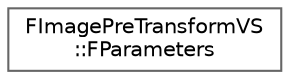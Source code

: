 digraph "Graphical Class Hierarchy"
{
 // INTERACTIVE_SVG=YES
 // LATEX_PDF_SIZE
  bgcolor="transparent";
  edge [fontname=Helvetica,fontsize=10,labelfontname=Helvetica,labelfontsize=10];
  node [fontname=Helvetica,fontsize=10,shape=box,height=0.2,width=0.4];
  rankdir="LR";
  Node0 [id="Node000000",label="FImagePreTransformVS\l::FParameters",height=0.2,width=0.4,color="grey40", fillcolor="white", style="filled",URL="$d5/d50/classFImagePreTransformVS_1_1FParameters.html",tooltip=" "];
}
